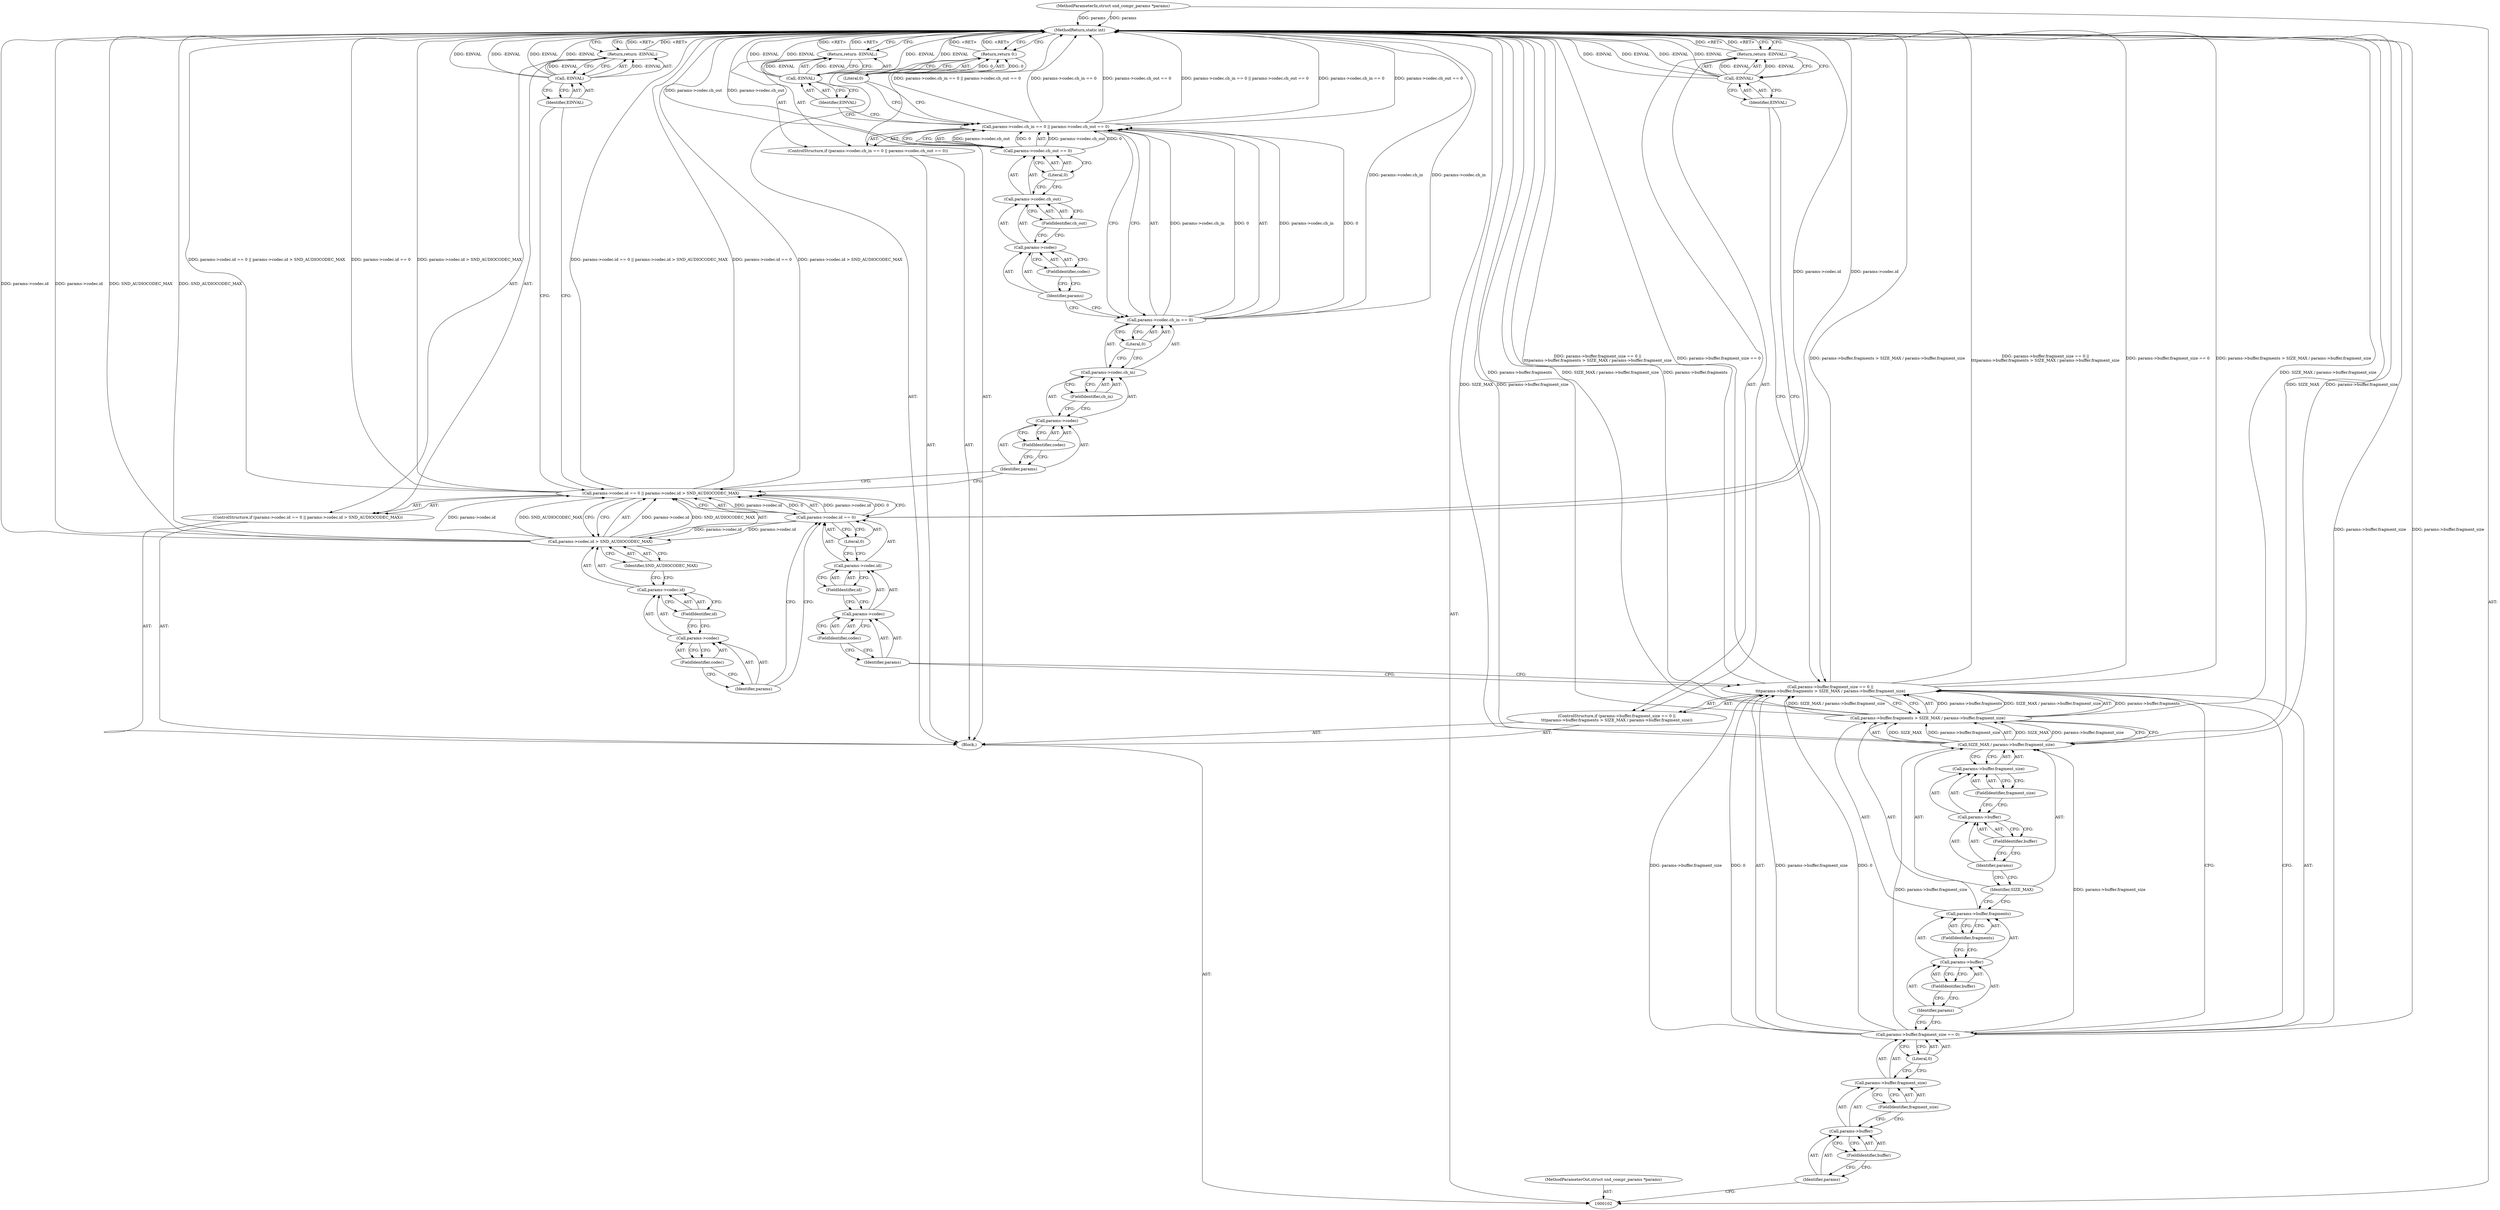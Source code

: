 digraph "1_linux_6217e5ede23285ddfee10d2e4ba0cc2d4c046205" {
"1000170" [label="(MethodReturn,static int)"];
"1000103" [label="(MethodParameterIn,struct snd_compr_params *params)"];
"1000211" [label="(MethodParameterOut,struct snd_compr_params *params)"];
"1000148" [label="(Identifier,EINVAL)"];
"1000146" [label="(Return,return -EINVAL;)"];
"1000147" [label="(Call,-EINVAL)"];
"1000149" [label="(ControlStructure,if (params->codec.ch_in == 0 || params->codec.ch_out == 0))"];
"1000155" [label="(FieldIdentifier,codec)"];
"1000156" [label="(FieldIdentifier,ch_in)"];
"1000157" [label="(Literal,0)"];
"1000158" [label="(Call,params->codec.ch_out == 0)"];
"1000159" [label="(Call,params->codec.ch_out)"];
"1000160" [label="(Call,params->codec)"];
"1000161" [label="(Identifier,params)"];
"1000162" [label="(FieldIdentifier,codec)"];
"1000163" [label="(FieldIdentifier,ch_out)"];
"1000150" [label="(Call,params->codec.ch_in == 0 || params->codec.ch_out == 0)"];
"1000151" [label="(Call,params->codec.ch_in == 0)"];
"1000152" [label="(Call,params->codec.ch_in)"];
"1000153" [label="(Call,params->codec)"];
"1000154" [label="(Identifier,params)"];
"1000164" [label="(Literal,0)"];
"1000167" [label="(Identifier,EINVAL)"];
"1000165" [label="(Return,return -EINVAL;)"];
"1000166" [label="(Call,-EINVAL)"];
"1000168" [label="(Return,return 0;)"];
"1000169" [label="(Literal,0)"];
"1000104" [label="(Block,)"];
"1000111" [label="(FieldIdentifier,buffer)"];
"1000105" [label="(ControlStructure,if (params->buffer.fragment_size == 0 ||\n\t\t\tparams->buffer.fragments > SIZE_MAX / params->buffer.fragment_size))"];
"1000112" [label="(FieldIdentifier,fragment_size)"];
"1000113" [label="(Literal,0)"];
"1000106" [label="(Call,params->buffer.fragment_size == 0 ||\n\t\t\tparams->buffer.fragments > SIZE_MAX / params->buffer.fragment_size)"];
"1000107" [label="(Call,params->buffer.fragment_size == 0)"];
"1000108" [label="(Call,params->buffer.fragment_size)"];
"1000109" [label="(Call,params->buffer)"];
"1000110" [label="(Identifier,params)"];
"1000118" [label="(FieldIdentifier,buffer)"];
"1000119" [label="(FieldIdentifier,fragments)"];
"1000114" [label="(Call,params->buffer.fragments > SIZE_MAX / params->buffer.fragment_size)"];
"1000115" [label="(Call,params->buffer.fragments)"];
"1000116" [label="(Call,params->buffer)"];
"1000117" [label="(Identifier,params)"];
"1000120" [label="(Call,SIZE_MAX / params->buffer.fragment_size)"];
"1000121" [label="(Identifier,SIZE_MAX)"];
"1000122" [label="(Call,params->buffer.fragment_size)"];
"1000123" [label="(Call,params->buffer)"];
"1000124" [label="(Identifier,params)"];
"1000125" [label="(FieldIdentifier,buffer)"];
"1000126" [label="(FieldIdentifier,fragment_size)"];
"1000128" [label="(Call,-EINVAL)"];
"1000129" [label="(Identifier,EINVAL)"];
"1000127" [label="(Return,return -EINVAL;)"];
"1000130" [label="(ControlStructure,if (params->codec.id == 0 || params->codec.id > SND_AUDIOCODEC_MAX))"];
"1000136" [label="(FieldIdentifier,codec)"];
"1000137" [label="(FieldIdentifier,id)"];
"1000138" [label="(Literal,0)"];
"1000139" [label="(Call,params->codec.id > SND_AUDIOCODEC_MAX)"];
"1000140" [label="(Call,params->codec.id)"];
"1000141" [label="(Call,params->codec)"];
"1000142" [label="(Identifier,params)"];
"1000143" [label="(FieldIdentifier,codec)"];
"1000144" [label="(FieldIdentifier,id)"];
"1000145" [label="(Identifier,SND_AUDIOCODEC_MAX)"];
"1000131" [label="(Call,params->codec.id == 0 || params->codec.id > SND_AUDIOCODEC_MAX)"];
"1000132" [label="(Call,params->codec.id == 0)"];
"1000133" [label="(Call,params->codec.id)"];
"1000134" [label="(Call,params->codec)"];
"1000135" [label="(Identifier,params)"];
"1000170" -> "1000102"  [label="AST: "];
"1000170" -> "1000127"  [label="CFG: "];
"1000170" -> "1000146"  [label="CFG: "];
"1000170" -> "1000165"  [label="CFG: "];
"1000170" -> "1000168"  [label="CFG: "];
"1000158" -> "1000170"  [label="DDG: params->codec.ch_out"];
"1000107" -> "1000170"  [label="DDG: params->buffer.fragment_size"];
"1000106" -> "1000170"  [label="DDG: params->buffer.fragments > SIZE_MAX / params->buffer.fragment_size"];
"1000106" -> "1000170"  [label="DDG: params->buffer.fragment_size == 0 ||\n\t\t\tparams->buffer.fragments > SIZE_MAX / params->buffer.fragment_size"];
"1000106" -> "1000170"  [label="DDG: params->buffer.fragment_size == 0"];
"1000147" -> "1000170"  [label="DDG: EINVAL"];
"1000147" -> "1000170"  [label="DDG: -EINVAL"];
"1000132" -> "1000170"  [label="DDG: params->codec.id"];
"1000114" -> "1000170"  [label="DDG: SIZE_MAX / params->buffer.fragment_size"];
"1000114" -> "1000170"  [label="DDG: params->buffer.fragments"];
"1000150" -> "1000170"  [label="DDG: params->codec.ch_in == 0 || params->codec.ch_out == 0"];
"1000150" -> "1000170"  [label="DDG: params->codec.ch_in == 0"];
"1000150" -> "1000170"  [label="DDG: params->codec.ch_out == 0"];
"1000128" -> "1000170"  [label="DDG: -EINVAL"];
"1000128" -> "1000170"  [label="DDG: EINVAL"];
"1000131" -> "1000170"  [label="DDG: params->codec.id == 0 || params->codec.id > SND_AUDIOCODEC_MAX"];
"1000131" -> "1000170"  [label="DDG: params->codec.id == 0"];
"1000131" -> "1000170"  [label="DDG: params->codec.id > SND_AUDIOCODEC_MAX"];
"1000166" -> "1000170"  [label="DDG: -EINVAL"];
"1000166" -> "1000170"  [label="DDG: EINVAL"];
"1000139" -> "1000170"  [label="DDG: params->codec.id"];
"1000139" -> "1000170"  [label="DDG: SND_AUDIOCODEC_MAX"];
"1000151" -> "1000170"  [label="DDG: params->codec.ch_in"];
"1000103" -> "1000170"  [label="DDG: params"];
"1000120" -> "1000170"  [label="DDG: SIZE_MAX"];
"1000120" -> "1000170"  [label="DDG: params->buffer.fragment_size"];
"1000165" -> "1000170"  [label="DDG: <RET>"];
"1000127" -> "1000170"  [label="DDG: <RET>"];
"1000168" -> "1000170"  [label="DDG: <RET>"];
"1000146" -> "1000170"  [label="DDG: <RET>"];
"1000103" -> "1000102"  [label="AST: "];
"1000103" -> "1000170"  [label="DDG: params"];
"1000211" -> "1000102"  [label="AST: "];
"1000148" -> "1000147"  [label="AST: "];
"1000148" -> "1000131"  [label="CFG: "];
"1000147" -> "1000148"  [label="CFG: "];
"1000146" -> "1000130"  [label="AST: "];
"1000146" -> "1000147"  [label="CFG: "];
"1000147" -> "1000146"  [label="AST: "];
"1000170" -> "1000146"  [label="CFG: "];
"1000146" -> "1000170"  [label="DDG: <RET>"];
"1000147" -> "1000146"  [label="DDG: -EINVAL"];
"1000147" -> "1000146"  [label="AST: "];
"1000147" -> "1000148"  [label="CFG: "];
"1000148" -> "1000147"  [label="AST: "];
"1000146" -> "1000147"  [label="CFG: "];
"1000147" -> "1000170"  [label="DDG: EINVAL"];
"1000147" -> "1000170"  [label="DDG: -EINVAL"];
"1000147" -> "1000146"  [label="DDG: -EINVAL"];
"1000149" -> "1000104"  [label="AST: "];
"1000150" -> "1000149"  [label="AST: "];
"1000165" -> "1000149"  [label="AST: "];
"1000155" -> "1000153"  [label="AST: "];
"1000155" -> "1000154"  [label="CFG: "];
"1000153" -> "1000155"  [label="CFG: "];
"1000156" -> "1000152"  [label="AST: "];
"1000156" -> "1000153"  [label="CFG: "];
"1000152" -> "1000156"  [label="CFG: "];
"1000157" -> "1000151"  [label="AST: "];
"1000157" -> "1000152"  [label="CFG: "];
"1000151" -> "1000157"  [label="CFG: "];
"1000158" -> "1000150"  [label="AST: "];
"1000158" -> "1000164"  [label="CFG: "];
"1000159" -> "1000158"  [label="AST: "];
"1000164" -> "1000158"  [label="AST: "];
"1000150" -> "1000158"  [label="CFG: "];
"1000158" -> "1000170"  [label="DDG: params->codec.ch_out"];
"1000158" -> "1000150"  [label="DDG: params->codec.ch_out"];
"1000158" -> "1000150"  [label="DDG: 0"];
"1000159" -> "1000158"  [label="AST: "];
"1000159" -> "1000163"  [label="CFG: "];
"1000160" -> "1000159"  [label="AST: "];
"1000163" -> "1000159"  [label="AST: "];
"1000164" -> "1000159"  [label="CFG: "];
"1000160" -> "1000159"  [label="AST: "];
"1000160" -> "1000162"  [label="CFG: "];
"1000161" -> "1000160"  [label="AST: "];
"1000162" -> "1000160"  [label="AST: "];
"1000163" -> "1000160"  [label="CFG: "];
"1000161" -> "1000160"  [label="AST: "];
"1000161" -> "1000151"  [label="CFG: "];
"1000162" -> "1000161"  [label="CFG: "];
"1000162" -> "1000160"  [label="AST: "];
"1000162" -> "1000161"  [label="CFG: "];
"1000160" -> "1000162"  [label="CFG: "];
"1000163" -> "1000159"  [label="AST: "];
"1000163" -> "1000160"  [label="CFG: "];
"1000159" -> "1000163"  [label="CFG: "];
"1000150" -> "1000149"  [label="AST: "];
"1000150" -> "1000151"  [label="CFG: "];
"1000150" -> "1000158"  [label="CFG: "];
"1000151" -> "1000150"  [label="AST: "];
"1000158" -> "1000150"  [label="AST: "];
"1000167" -> "1000150"  [label="CFG: "];
"1000169" -> "1000150"  [label="CFG: "];
"1000150" -> "1000170"  [label="DDG: params->codec.ch_in == 0 || params->codec.ch_out == 0"];
"1000150" -> "1000170"  [label="DDG: params->codec.ch_in == 0"];
"1000150" -> "1000170"  [label="DDG: params->codec.ch_out == 0"];
"1000151" -> "1000150"  [label="DDG: params->codec.ch_in"];
"1000151" -> "1000150"  [label="DDG: 0"];
"1000158" -> "1000150"  [label="DDG: params->codec.ch_out"];
"1000158" -> "1000150"  [label="DDG: 0"];
"1000151" -> "1000150"  [label="AST: "];
"1000151" -> "1000157"  [label="CFG: "];
"1000152" -> "1000151"  [label="AST: "];
"1000157" -> "1000151"  [label="AST: "];
"1000161" -> "1000151"  [label="CFG: "];
"1000150" -> "1000151"  [label="CFG: "];
"1000151" -> "1000170"  [label="DDG: params->codec.ch_in"];
"1000151" -> "1000150"  [label="DDG: params->codec.ch_in"];
"1000151" -> "1000150"  [label="DDG: 0"];
"1000152" -> "1000151"  [label="AST: "];
"1000152" -> "1000156"  [label="CFG: "];
"1000153" -> "1000152"  [label="AST: "];
"1000156" -> "1000152"  [label="AST: "];
"1000157" -> "1000152"  [label="CFG: "];
"1000153" -> "1000152"  [label="AST: "];
"1000153" -> "1000155"  [label="CFG: "];
"1000154" -> "1000153"  [label="AST: "];
"1000155" -> "1000153"  [label="AST: "];
"1000156" -> "1000153"  [label="CFG: "];
"1000154" -> "1000153"  [label="AST: "];
"1000154" -> "1000131"  [label="CFG: "];
"1000155" -> "1000154"  [label="CFG: "];
"1000164" -> "1000158"  [label="AST: "];
"1000164" -> "1000159"  [label="CFG: "];
"1000158" -> "1000164"  [label="CFG: "];
"1000167" -> "1000166"  [label="AST: "];
"1000167" -> "1000150"  [label="CFG: "];
"1000166" -> "1000167"  [label="CFG: "];
"1000165" -> "1000149"  [label="AST: "];
"1000165" -> "1000166"  [label="CFG: "];
"1000166" -> "1000165"  [label="AST: "];
"1000170" -> "1000165"  [label="CFG: "];
"1000165" -> "1000170"  [label="DDG: <RET>"];
"1000166" -> "1000165"  [label="DDG: -EINVAL"];
"1000166" -> "1000165"  [label="AST: "];
"1000166" -> "1000167"  [label="CFG: "];
"1000167" -> "1000166"  [label="AST: "];
"1000165" -> "1000166"  [label="CFG: "];
"1000166" -> "1000170"  [label="DDG: -EINVAL"];
"1000166" -> "1000170"  [label="DDG: EINVAL"];
"1000166" -> "1000165"  [label="DDG: -EINVAL"];
"1000168" -> "1000104"  [label="AST: "];
"1000168" -> "1000169"  [label="CFG: "];
"1000169" -> "1000168"  [label="AST: "];
"1000170" -> "1000168"  [label="CFG: "];
"1000168" -> "1000170"  [label="DDG: <RET>"];
"1000169" -> "1000168"  [label="DDG: 0"];
"1000169" -> "1000168"  [label="AST: "];
"1000169" -> "1000150"  [label="CFG: "];
"1000168" -> "1000169"  [label="CFG: "];
"1000169" -> "1000168"  [label="DDG: 0"];
"1000104" -> "1000102"  [label="AST: "];
"1000105" -> "1000104"  [label="AST: "];
"1000130" -> "1000104"  [label="AST: "];
"1000149" -> "1000104"  [label="AST: "];
"1000168" -> "1000104"  [label="AST: "];
"1000111" -> "1000109"  [label="AST: "];
"1000111" -> "1000110"  [label="CFG: "];
"1000109" -> "1000111"  [label="CFG: "];
"1000105" -> "1000104"  [label="AST: "];
"1000106" -> "1000105"  [label="AST: "];
"1000127" -> "1000105"  [label="AST: "];
"1000112" -> "1000108"  [label="AST: "];
"1000112" -> "1000109"  [label="CFG: "];
"1000108" -> "1000112"  [label="CFG: "];
"1000113" -> "1000107"  [label="AST: "];
"1000113" -> "1000108"  [label="CFG: "];
"1000107" -> "1000113"  [label="CFG: "];
"1000106" -> "1000105"  [label="AST: "];
"1000106" -> "1000107"  [label="CFG: "];
"1000106" -> "1000114"  [label="CFG: "];
"1000107" -> "1000106"  [label="AST: "];
"1000114" -> "1000106"  [label="AST: "];
"1000129" -> "1000106"  [label="CFG: "];
"1000135" -> "1000106"  [label="CFG: "];
"1000106" -> "1000170"  [label="DDG: params->buffer.fragments > SIZE_MAX / params->buffer.fragment_size"];
"1000106" -> "1000170"  [label="DDG: params->buffer.fragment_size == 0 ||\n\t\t\tparams->buffer.fragments > SIZE_MAX / params->buffer.fragment_size"];
"1000106" -> "1000170"  [label="DDG: params->buffer.fragment_size == 0"];
"1000107" -> "1000106"  [label="DDG: params->buffer.fragment_size"];
"1000107" -> "1000106"  [label="DDG: 0"];
"1000114" -> "1000106"  [label="DDG: params->buffer.fragments"];
"1000114" -> "1000106"  [label="DDG: SIZE_MAX / params->buffer.fragment_size"];
"1000107" -> "1000106"  [label="AST: "];
"1000107" -> "1000113"  [label="CFG: "];
"1000108" -> "1000107"  [label="AST: "];
"1000113" -> "1000107"  [label="AST: "];
"1000117" -> "1000107"  [label="CFG: "];
"1000106" -> "1000107"  [label="CFG: "];
"1000107" -> "1000170"  [label="DDG: params->buffer.fragment_size"];
"1000107" -> "1000106"  [label="DDG: params->buffer.fragment_size"];
"1000107" -> "1000106"  [label="DDG: 0"];
"1000107" -> "1000120"  [label="DDG: params->buffer.fragment_size"];
"1000108" -> "1000107"  [label="AST: "];
"1000108" -> "1000112"  [label="CFG: "];
"1000109" -> "1000108"  [label="AST: "];
"1000112" -> "1000108"  [label="AST: "];
"1000113" -> "1000108"  [label="CFG: "];
"1000109" -> "1000108"  [label="AST: "];
"1000109" -> "1000111"  [label="CFG: "];
"1000110" -> "1000109"  [label="AST: "];
"1000111" -> "1000109"  [label="AST: "];
"1000112" -> "1000109"  [label="CFG: "];
"1000110" -> "1000109"  [label="AST: "];
"1000110" -> "1000102"  [label="CFG: "];
"1000111" -> "1000110"  [label="CFG: "];
"1000118" -> "1000116"  [label="AST: "];
"1000118" -> "1000117"  [label="CFG: "];
"1000116" -> "1000118"  [label="CFG: "];
"1000119" -> "1000115"  [label="AST: "];
"1000119" -> "1000116"  [label="CFG: "];
"1000115" -> "1000119"  [label="CFG: "];
"1000114" -> "1000106"  [label="AST: "];
"1000114" -> "1000120"  [label="CFG: "];
"1000115" -> "1000114"  [label="AST: "];
"1000120" -> "1000114"  [label="AST: "];
"1000106" -> "1000114"  [label="CFG: "];
"1000114" -> "1000170"  [label="DDG: SIZE_MAX / params->buffer.fragment_size"];
"1000114" -> "1000170"  [label="DDG: params->buffer.fragments"];
"1000114" -> "1000106"  [label="DDG: params->buffer.fragments"];
"1000114" -> "1000106"  [label="DDG: SIZE_MAX / params->buffer.fragment_size"];
"1000120" -> "1000114"  [label="DDG: SIZE_MAX"];
"1000120" -> "1000114"  [label="DDG: params->buffer.fragment_size"];
"1000115" -> "1000114"  [label="AST: "];
"1000115" -> "1000119"  [label="CFG: "];
"1000116" -> "1000115"  [label="AST: "];
"1000119" -> "1000115"  [label="AST: "];
"1000121" -> "1000115"  [label="CFG: "];
"1000116" -> "1000115"  [label="AST: "];
"1000116" -> "1000118"  [label="CFG: "];
"1000117" -> "1000116"  [label="AST: "];
"1000118" -> "1000116"  [label="AST: "];
"1000119" -> "1000116"  [label="CFG: "];
"1000117" -> "1000116"  [label="AST: "];
"1000117" -> "1000107"  [label="CFG: "];
"1000118" -> "1000117"  [label="CFG: "];
"1000120" -> "1000114"  [label="AST: "];
"1000120" -> "1000122"  [label="CFG: "];
"1000121" -> "1000120"  [label="AST: "];
"1000122" -> "1000120"  [label="AST: "];
"1000114" -> "1000120"  [label="CFG: "];
"1000120" -> "1000170"  [label="DDG: SIZE_MAX"];
"1000120" -> "1000170"  [label="DDG: params->buffer.fragment_size"];
"1000120" -> "1000114"  [label="DDG: SIZE_MAX"];
"1000120" -> "1000114"  [label="DDG: params->buffer.fragment_size"];
"1000107" -> "1000120"  [label="DDG: params->buffer.fragment_size"];
"1000121" -> "1000120"  [label="AST: "];
"1000121" -> "1000115"  [label="CFG: "];
"1000124" -> "1000121"  [label="CFG: "];
"1000122" -> "1000120"  [label="AST: "];
"1000122" -> "1000126"  [label="CFG: "];
"1000123" -> "1000122"  [label="AST: "];
"1000126" -> "1000122"  [label="AST: "];
"1000120" -> "1000122"  [label="CFG: "];
"1000123" -> "1000122"  [label="AST: "];
"1000123" -> "1000125"  [label="CFG: "];
"1000124" -> "1000123"  [label="AST: "];
"1000125" -> "1000123"  [label="AST: "];
"1000126" -> "1000123"  [label="CFG: "];
"1000124" -> "1000123"  [label="AST: "];
"1000124" -> "1000121"  [label="CFG: "];
"1000125" -> "1000124"  [label="CFG: "];
"1000125" -> "1000123"  [label="AST: "];
"1000125" -> "1000124"  [label="CFG: "];
"1000123" -> "1000125"  [label="CFG: "];
"1000126" -> "1000122"  [label="AST: "];
"1000126" -> "1000123"  [label="CFG: "];
"1000122" -> "1000126"  [label="CFG: "];
"1000128" -> "1000127"  [label="AST: "];
"1000128" -> "1000129"  [label="CFG: "];
"1000129" -> "1000128"  [label="AST: "];
"1000127" -> "1000128"  [label="CFG: "];
"1000128" -> "1000170"  [label="DDG: -EINVAL"];
"1000128" -> "1000170"  [label="DDG: EINVAL"];
"1000128" -> "1000127"  [label="DDG: -EINVAL"];
"1000129" -> "1000128"  [label="AST: "];
"1000129" -> "1000106"  [label="CFG: "];
"1000128" -> "1000129"  [label="CFG: "];
"1000127" -> "1000105"  [label="AST: "];
"1000127" -> "1000128"  [label="CFG: "];
"1000128" -> "1000127"  [label="AST: "];
"1000170" -> "1000127"  [label="CFG: "];
"1000127" -> "1000170"  [label="DDG: <RET>"];
"1000128" -> "1000127"  [label="DDG: -EINVAL"];
"1000130" -> "1000104"  [label="AST: "];
"1000131" -> "1000130"  [label="AST: "];
"1000146" -> "1000130"  [label="AST: "];
"1000136" -> "1000134"  [label="AST: "];
"1000136" -> "1000135"  [label="CFG: "];
"1000134" -> "1000136"  [label="CFG: "];
"1000137" -> "1000133"  [label="AST: "];
"1000137" -> "1000134"  [label="CFG: "];
"1000133" -> "1000137"  [label="CFG: "];
"1000138" -> "1000132"  [label="AST: "];
"1000138" -> "1000133"  [label="CFG: "];
"1000132" -> "1000138"  [label="CFG: "];
"1000139" -> "1000131"  [label="AST: "];
"1000139" -> "1000145"  [label="CFG: "];
"1000140" -> "1000139"  [label="AST: "];
"1000145" -> "1000139"  [label="AST: "];
"1000131" -> "1000139"  [label="CFG: "];
"1000139" -> "1000170"  [label="DDG: params->codec.id"];
"1000139" -> "1000170"  [label="DDG: SND_AUDIOCODEC_MAX"];
"1000139" -> "1000131"  [label="DDG: params->codec.id"];
"1000139" -> "1000131"  [label="DDG: SND_AUDIOCODEC_MAX"];
"1000132" -> "1000139"  [label="DDG: params->codec.id"];
"1000140" -> "1000139"  [label="AST: "];
"1000140" -> "1000144"  [label="CFG: "];
"1000141" -> "1000140"  [label="AST: "];
"1000144" -> "1000140"  [label="AST: "];
"1000145" -> "1000140"  [label="CFG: "];
"1000141" -> "1000140"  [label="AST: "];
"1000141" -> "1000143"  [label="CFG: "];
"1000142" -> "1000141"  [label="AST: "];
"1000143" -> "1000141"  [label="AST: "];
"1000144" -> "1000141"  [label="CFG: "];
"1000142" -> "1000141"  [label="AST: "];
"1000142" -> "1000132"  [label="CFG: "];
"1000143" -> "1000142"  [label="CFG: "];
"1000143" -> "1000141"  [label="AST: "];
"1000143" -> "1000142"  [label="CFG: "];
"1000141" -> "1000143"  [label="CFG: "];
"1000144" -> "1000140"  [label="AST: "];
"1000144" -> "1000141"  [label="CFG: "];
"1000140" -> "1000144"  [label="CFG: "];
"1000145" -> "1000139"  [label="AST: "];
"1000145" -> "1000140"  [label="CFG: "];
"1000139" -> "1000145"  [label="CFG: "];
"1000131" -> "1000130"  [label="AST: "];
"1000131" -> "1000132"  [label="CFG: "];
"1000131" -> "1000139"  [label="CFG: "];
"1000132" -> "1000131"  [label="AST: "];
"1000139" -> "1000131"  [label="AST: "];
"1000148" -> "1000131"  [label="CFG: "];
"1000154" -> "1000131"  [label="CFG: "];
"1000131" -> "1000170"  [label="DDG: params->codec.id == 0 || params->codec.id > SND_AUDIOCODEC_MAX"];
"1000131" -> "1000170"  [label="DDG: params->codec.id == 0"];
"1000131" -> "1000170"  [label="DDG: params->codec.id > SND_AUDIOCODEC_MAX"];
"1000132" -> "1000131"  [label="DDG: params->codec.id"];
"1000132" -> "1000131"  [label="DDG: 0"];
"1000139" -> "1000131"  [label="DDG: params->codec.id"];
"1000139" -> "1000131"  [label="DDG: SND_AUDIOCODEC_MAX"];
"1000132" -> "1000131"  [label="AST: "];
"1000132" -> "1000138"  [label="CFG: "];
"1000133" -> "1000132"  [label="AST: "];
"1000138" -> "1000132"  [label="AST: "];
"1000142" -> "1000132"  [label="CFG: "];
"1000131" -> "1000132"  [label="CFG: "];
"1000132" -> "1000170"  [label="DDG: params->codec.id"];
"1000132" -> "1000131"  [label="DDG: params->codec.id"];
"1000132" -> "1000131"  [label="DDG: 0"];
"1000132" -> "1000139"  [label="DDG: params->codec.id"];
"1000133" -> "1000132"  [label="AST: "];
"1000133" -> "1000137"  [label="CFG: "];
"1000134" -> "1000133"  [label="AST: "];
"1000137" -> "1000133"  [label="AST: "];
"1000138" -> "1000133"  [label="CFG: "];
"1000134" -> "1000133"  [label="AST: "];
"1000134" -> "1000136"  [label="CFG: "];
"1000135" -> "1000134"  [label="AST: "];
"1000136" -> "1000134"  [label="AST: "];
"1000137" -> "1000134"  [label="CFG: "];
"1000135" -> "1000134"  [label="AST: "];
"1000135" -> "1000106"  [label="CFG: "];
"1000136" -> "1000135"  [label="CFG: "];
}
